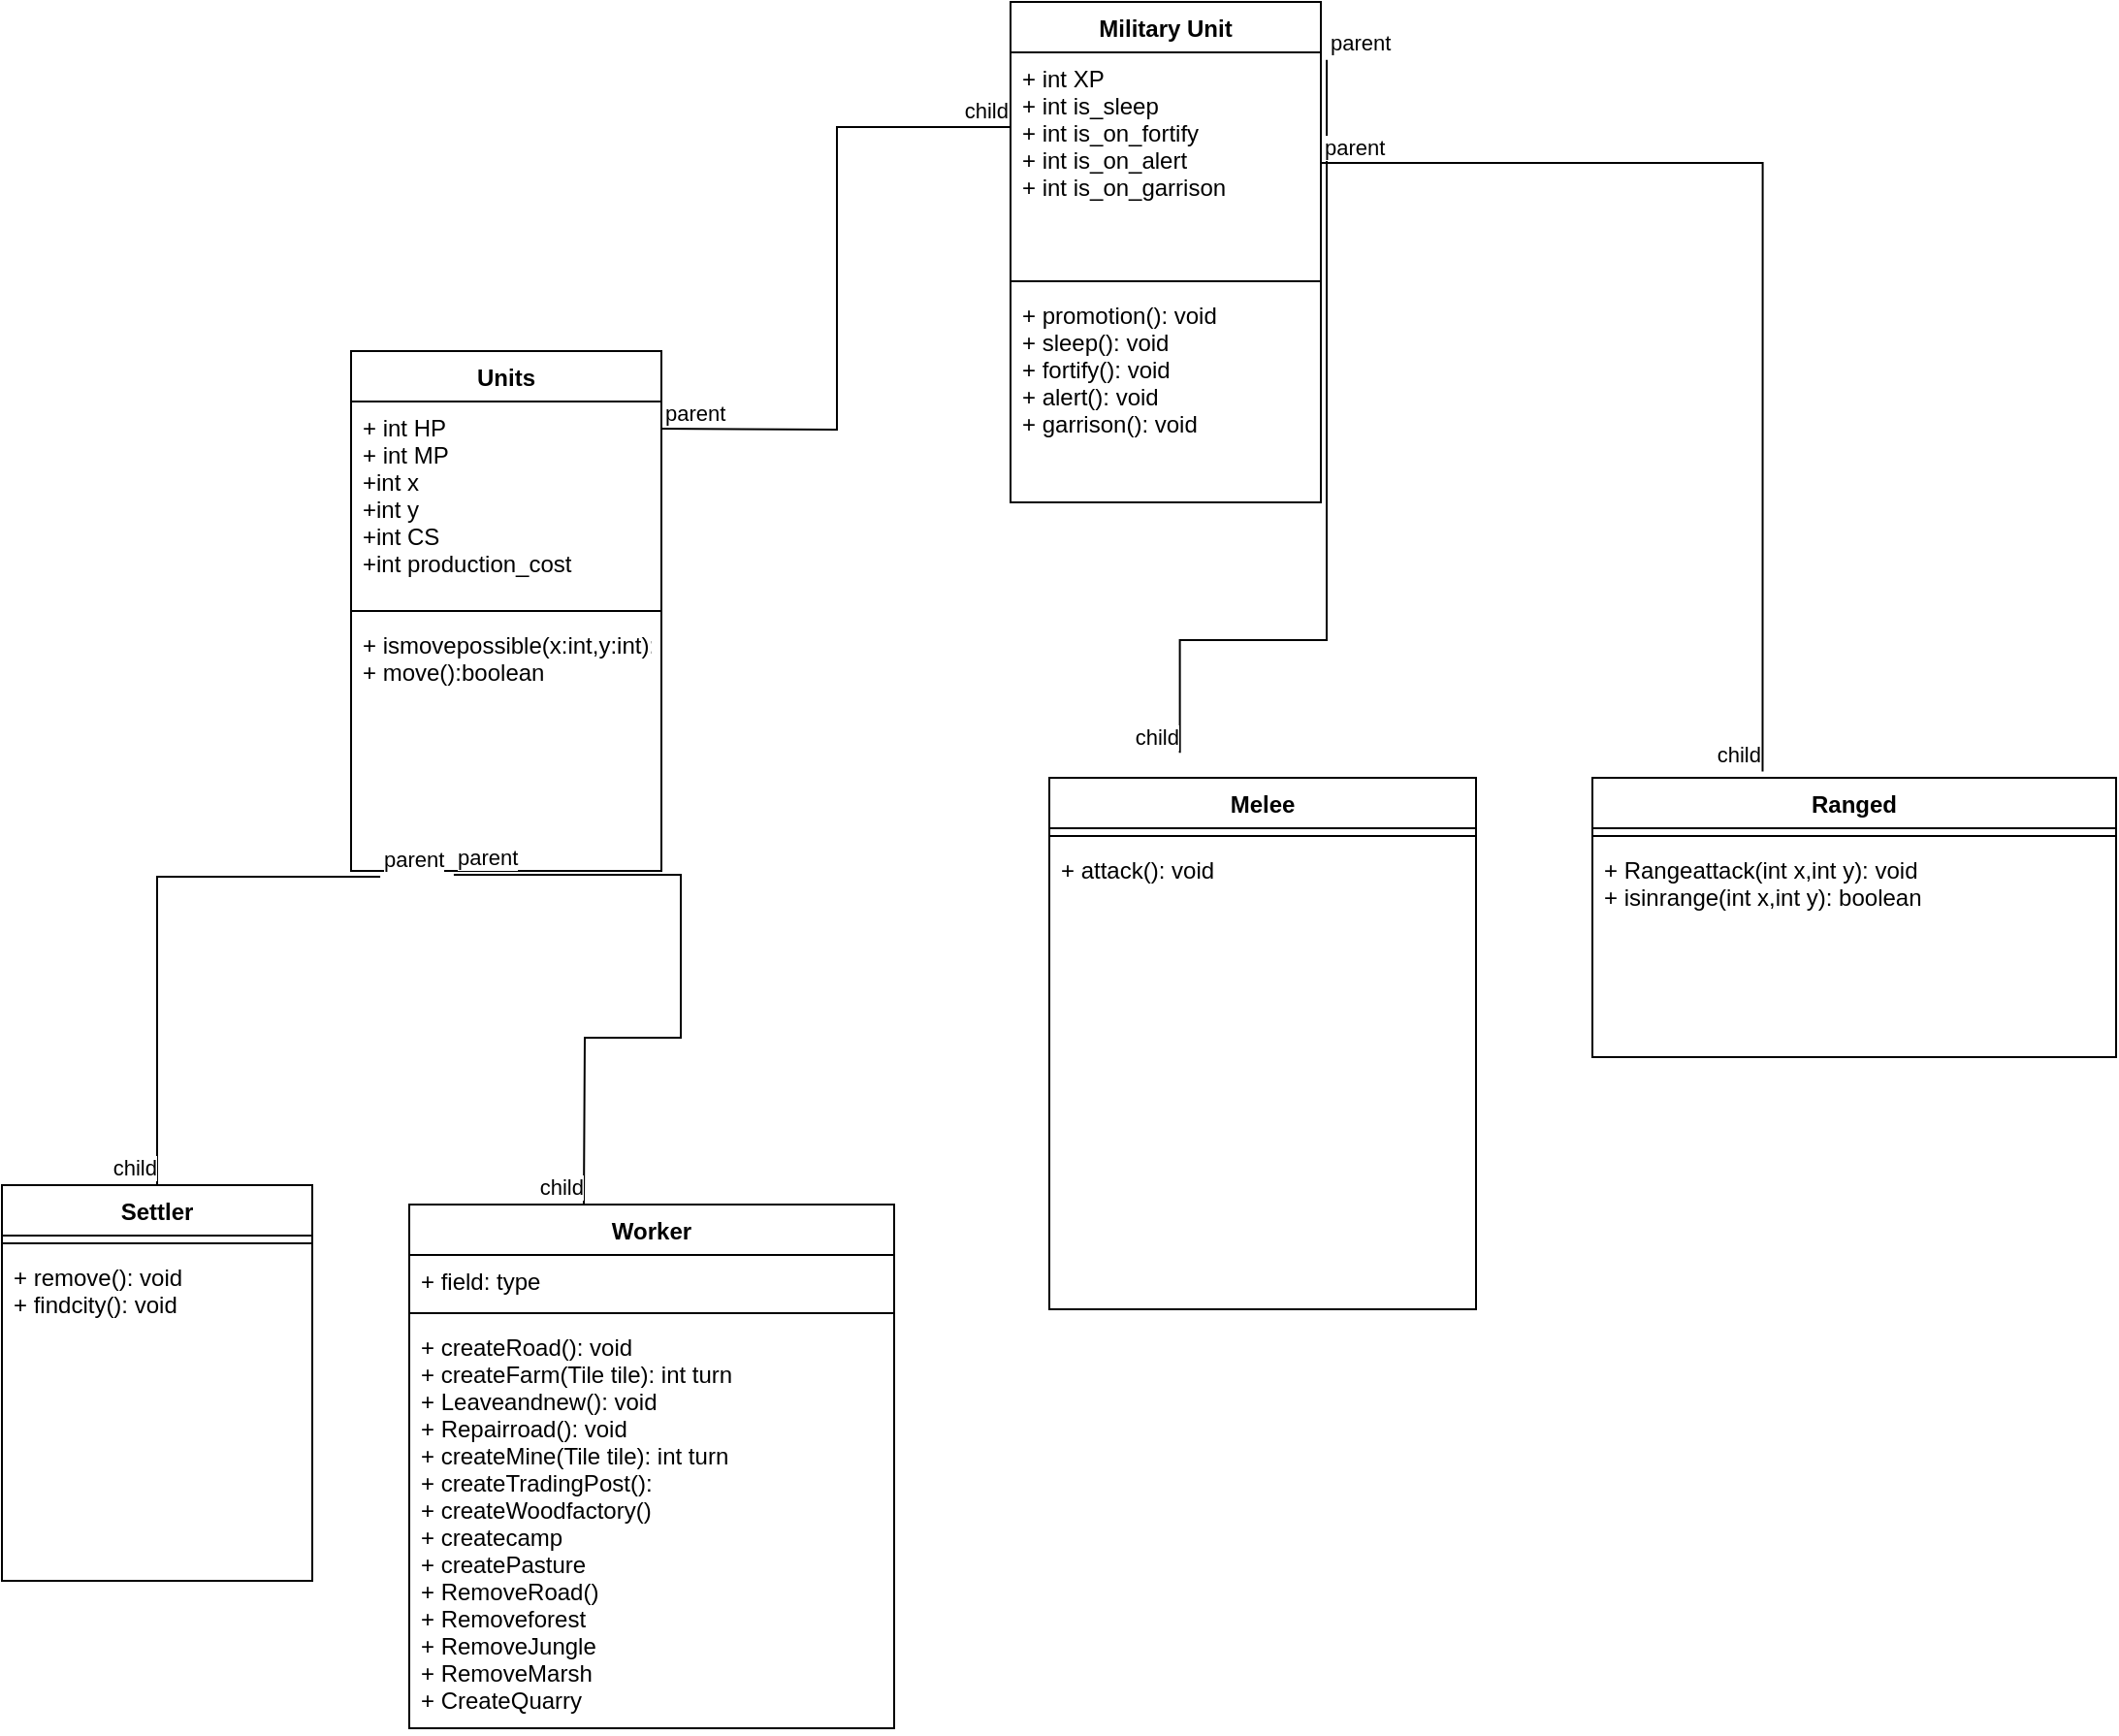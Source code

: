 <mxfile version="17.4.5" type="device"><diagram id="_1to6nJNETBNh7lWD2HR" name="Page-1"><mxGraphModel dx="1718" dy="482" grid="1" gridSize="10" guides="1" tooltips="1" connect="1" arrows="1" fold="1" page="1" pageScale="1" pageWidth="850" pageHeight="1100" math="0" shadow="0"><root><mxCell id="0"/><mxCell id="1" parent="0"/><mxCell id="EFhPjUxxDnYkq_6Yxp9n-1" value="Units" style="swimlane;fontStyle=1;align=center;verticalAlign=top;childLayout=stackLayout;horizontal=1;startSize=26;horizontalStack=0;resizeParent=1;resizeParentMax=0;resizeLast=0;collapsible=1;marginBottom=0;" vertex="1" parent="1"><mxGeometry x="140" y="380" width="160" height="268" as="geometry"><mxRectangle x="140" y="380" width="60" height="26" as="alternateBounds"/></mxGeometry></mxCell><mxCell id="EFhPjUxxDnYkq_6Yxp9n-2" value="+ int HP&#10;+ int MP&#10;+int x&#10;+int y&#10;+int CS&#10;+int production_cost" style="text;strokeColor=none;fillColor=none;align=left;verticalAlign=top;spacingLeft=4;spacingRight=4;overflow=hidden;rotatable=0;points=[[0,0.5],[1,0.5]];portConstraint=eastwest;" vertex="1" parent="EFhPjUxxDnYkq_6Yxp9n-1"><mxGeometry y="26" width="160" height="104" as="geometry"/></mxCell><mxCell id="EFhPjUxxDnYkq_6Yxp9n-3" value="" style="line;strokeWidth=1;fillColor=none;align=left;verticalAlign=middle;spacingTop=-1;spacingLeft=3;spacingRight=3;rotatable=0;labelPosition=right;points=[];portConstraint=eastwest;" vertex="1" parent="EFhPjUxxDnYkq_6Yxp9n-1"><mxGeometry y="130" width="160" height="8" as="geometry"/></mxCell><mxCell id="EFhPjUxxDnYkq_6Yxp9n-4" value="+ ismovepossible(x:int,y:int):boolean&#10;+ move():boolean" style="text;strokeColor=none;fillColor=none;align=left;verticalAlign=top;spacingLeft=4;spacingRight=4;overflow=hidden;rotatable=0;points=[[0,0.5],[1,0.5]];portConstraint=eastwest;" vertex="1" parent="EFhPjUxxDnYkq_6Yxp9n-1"><mxGeometry y="138" width="160" height="130" as="geometry"/></mxCell><mxCell id="EFhPjUxxDnYkq_6Yxp9n-5" value="Military Unit" style="swimlane;fontStyle=1;align=center;verticalAlign=top;childLayout=stackLayout;horizontal=1;startSize=26;horizontalStack=0;resizeParent=1;resizeParentMax=0;resizeLast=0;collapsible=1;marginBottom=0;" vertex="1" parent="1"><mxGeometry x="480" y="200" width="160" height="258" as="geometry"/></mxCell><mxCell id="EFhPjUxxDnYkq_6Yxp9n-6" value="+ int XP&#10;+ int is_sleep&#10;+ int is_on_fortify&#10;+ int is_on_alert&#10;+ int is_on_garrison" style="text;strokeColor=none;fillColor=none;align=left;verticalAlign=top;spacingLeft=4;spacingRight=4;overflow=hidden;rotatable=0;points=[[0,0.5],[1,0.5]];portConstraint=eastwest;" vertex="1" parent="EFhPjUxxDnYkq_6Yxp9n-5"><mxGeometry y="26" width="160" height="114" as="geometry"/></mxCell><mxCell id="EFhPjUxxDnYkq_6Yxp9n-7" value="" style="line;strokeWidth=1;fillColor=none;align=left;verticalAlign=middle;spacingTop=-1;spacingLeft=3;spacingRight=3;rotatable=0;labelPosition=right;points=[];portConstraint=eastwest;" vertex="1" parent="EFhPjUxxDnYkq_6Yxp9n-5"><mxGeometry y="140" width="160" height="8" as="geometry"/></mxCell><mxCell id="EFhPjUxxDnYkq_6Yxp9n-8" value="+ promotion(): void&#10;+ sleep(): void&#10;+ fortify(): void&#10;+ alert(): void&#10;+ garrison(): void" style="text;strokeColor=none;fillColor=none;align=left;verticalAlign=top;spacingLeft=4;spacingRight=4;overflow=hidden;rotatable=0;points=[[0,0.5],[1,0.5]];portConstraint=eastwest;" vertex="1" parent="EFhPjUxxDnYkq_6Yxp9n-5"><mxGeometry y="148" width="160" height="110" as="geometry"/></mxCell><mxCell id="EFhPjUxxDnYkq_6Yxp9n-9" value="" style="endArrow=none;html=1;edgeStyle=orthogonalEdgeStyle;rounded=0;entryX=0;entryY=0.25;entryDx=0;entryDy=0;" edge="1" parent="1" target="EFhPjUxxDnYkq_6Yxp9n-5"><mxGeometry relative="1" as="geometry"><mxPoint x="300" y="420" as="sourcePoint"/><mxPoint x="460" y="420" as="targetPoint"/></mxGeometry></mxCell><mxCell id="EFhPjUxxDnYkq_6Yxp9n-10" value="parent" style="edgeLabel;resizable=0;html=1;align=left;verticalAlign=bottom;" connectable="0" vertex="1" parent="EFhPjUxxDnYkq_6Yxp9n-9"><mxGeometry x="-1" relative="1" as="geometry"/></mxCell><mxCell id="EFhPjUxxDnYkq_6Yxp9n-11" value="child" style="edgeLabel;resizable=0;html=1;align=right;verticalAlign=bottom;" connectable="0" vertex="1" parent="EFhPjUxxDnYkq_6Yxp9n-9"><mxGeometry x="1" relative="1" as="geometry"/></mxCell><mxCell id="EFhPjUxxDnYkq_6Yxp9n-12" value="Melee" style="swimlane;fontStyle=1;align=center;verticalAlign=top;childLayout=stackLayout;horizontal=1;startSize=26;horizontalStack=0;resizeParent=1;resizeParentMax=0;resizeLast=0;collapsible=1;marginBottom=0;" vertex="1" parent="1"><mxGeometry x="500" y="600" width="220" height="274" as="geometry"/></mxCell><mxCell id="EFhPjUxxDnYkq_6Yxp9n-14" value="" style="line;strokeWidth=1;fillColor=none;align=left;verticalAlign=middle;spacingTop=-1;spacingLeft=3;spacingRight=3;rotatable=0;labelPosition=right;points=[];portConstraint=eastwest;" vertex="1" parent="EFhPjUxxDnYkq_6Yxp9n-12"><mxGeometry y="26" width="220" height="8" as="geometry"/></mxCell><mxCell id="EFhPjUxxDnYkq_6Yxp9n-15" value="+ attack(): void" style="text;strokeColor=none;fillColor=none;align=left;verticalAlign=top;spacingLeft=4;spacingRight=4;overflow=hidden;rotatable=0;points=[[0,0.5],[1,0.5]];portConstraint=eastwest;" vertex="1" parent="EFhPjUxxDnYkq_6Yxp9n-12"><mxGeometry y="34" width="220" height="240" as="geometry"/></mxCell><mxCell id="EFhPjUxxDnYkq_6Yxp9n-16" value="" style="endArrow=none;html=1;edgeStyle=orthogonalEdgeStyle;rounded=0;entryX=0.306;entryY=-0.047;entryDx=0;entryDy=0;entryPerimeter=0;exitX=1.019;exitY=0.116;exitDx=0;exitDy=0;exitPerimeter=0;" edge="1" parent="1" source="EFhPjUxxDnYkq_6Yxp9n-5" target="EFhPjUxxDnYkq_6Yxp9n-12"><mxGeometry relative="1" as="geometry"><mxPoint x="340" y="540" as="sourcePoint"/><mxPoint x="500" y="540" as="targetPoint"/></mxGeometry></mxCell><mxCell id="EFhPjUxxDnYkq_6Yxp9n-17" value="parent" style="edgeLabel;resizable=0;html=1;align=left;verticalAlign=bottom;" connectable="0" vertex="1" parent="EFhPjUxxDnYkq_6Yxp9n-16"><mxGeometry x="-1" relative="1" as="geometry"/></mxCell><mxCell id="EFhPjUxxDnYkq_6Yxp9n-18" value="child" style="edgeLabel;resizable=0;html=1;align=right;verticalAlign=bottom;" connectable="0" vertex="1" parent="EFhPjUxxDnYkq_6Yxp9n-16"><mxGeometry x="1" relative="1" as="geometry"/></mxCell><mxCell id="EFhPjUxxDnYkq_6Yxp9n-19" value="Ranged" style="swimlane;fontStyle=1;align=center;verticalAlign=top;childLayout=stackLayout;horizontal=1;startSize=26;horizontalStack=0;resizeParent=1;resizeParentMax=0;resizeLast=0;collapsible=1;marginBottom=0;" vertex="1" parent="1"><mxGeometry x="780" y="600" width="270" height="144" as="geometry"/></mxCell><mxCell id="EFhPjUxxDnYkq_6Yxp9n-21" value="" style="line;strokeWidth=1;fillColor=none;align=left;verticalAlign=middle;spacingTop=-1;spacingLeft=3;spacingRight=3;rotatable=0;labelPosition=right;points=[];portConstraint=eastwest;" vertex="1" parent="EFhPjUxxDnYkq_6Yxp9n-19"><mxGeometry y="26" width="270" height="8" as="geometry"/></mxCell><mxCell id="EFhPjUxxDnYkq_6Yxp9n-22" value="+ Rangeattack(int x,int y): void&#10;+ isinrange(int x,int y): boolean" style="text;strokeColor=none;fillColor=none;align=left;verticalAlign=top;spacingLeft=4;spacingRight=4;overflow=hidden;rotatable=0;points=[[0,0.5],[1,0.5]];portConstraint=eastwest;" vertex="1" parent="EFhPjUxxDnYkq_6Yxp9n-19"><mxGeometry y="34" width="270" height="110" as="geometry"/></mxCell><mxCell id="EFhPjUxxDnYkq_6Yxp9n-23" value="" style="endArrow=none;html=1;edgeStyle=orthogonalEdgeStyle;rounded=0;entryX=0.325;entryY=-0.023;entryDx=0;entryDy=0;entryPerimeter=0;exitX=1;exitY=0.5;exitDx=0;exitDy=0;" edge="1" parent="1" source="EFhPjUxxDnYkq_6Yxp9n-6" target="EFhPjUxxDnYkq_6Yxp9n-19"><mxGeometry relative="1" as="geometry"><mxPoint x="680" y="490" as="sourcePoint"/><mxPoint x="840" y="490" as="targetPoint"/></mxGeometry></mxCell><mxCell id="EFhPjUxxDnYkq_6Yxp9n-24" value="parent" style="edgeLabel;resizable=0;html=1;align=left;verticalAlign=bottom;" connectable="0" vertex="1" parent="EFhPjUxxDnYkq_6Yxp9n-23"><mxGeometry x="-1" relative="1" as="geometry"/></mxCell><mxCell id="EFhPjUxxDnYkq_6Yxp9n-25" value="child" style="edgeLabel;resizable=0;html=1;align=right;verticalAlign=bottom;" connectable="0" vertex="1" parent="EFhPjUxxDnYkq_6Yxp9n-23"><mxGeometry x="1" relative="1" as="geometry"/></mxCell><mxCell id="EFhPjUxxDnYkq_6Yxp9n-26" value="" style="endArrow=none;html=1;edgeStyle=orthogonalEdgeStyle;rounded=0;exitX=0.331;exitY=1.015;exitDx=0;exitDy=0;exitPerimeter=0;" edge="1" parent="1" source="EFhPjUxxDnYkq_6Yxp9n-4"><mxGeometry relative="1" as="geometry"><mxPoint x="120" y="770" as="sourcePoint"/><mxPoint x="260" y="820" as="targetPoint"/></mxGeometry></mxCell><mxCell id="EFhPjUxxDnYkq_6Yxp9n-27" value="parent" style="edgeLabel;resizable=0;html=1;align=left;verticalAlign=bottom;" connectable="0" vertex="1" parent="EFhPjUxxDnYkq_6Yxp9n-26"><mxGeometry x="-1" relative="1" as="geometry"/></mxCell><mxCell id="EFhPjUxxDnYkq_6Yxp9n-28" value="child" style="edgeLabel;resizable=0;html=1;align=right;verticalAlign=bottom;" connectable="0" vertex="1" parent="EFhPjUxxDnYkq_6Yxp9n-26"><mxGeometry x="1" relative="1" as="geometry"/></mxCell><mxCell id="EFhPjUxxDnYkq_6Yxp9n-33" value="" style="endArrow=none;html=1;edgeStyle=orthogonalEdgeStyle;rounded=0;exitX=0.094;exitY=1.023;exitDx=0;exitDy=0;exitPerimeter=0;" edge="1" parent="1" source="EFhPjUxxDnYkq_6Yxp9n-4" target="EFhPjUxxDnYkq_6Yxp9n-36"><mxGeometry relative="1" as="geometry"><mxPoint x="50" y="740" as="sourcePoint"/><mxPoint x="40" y="890" as="targetPoint"/></mxGeometry></mxCell><mxCell id="EFhPjUxxDnYkq_6Yxp9n-34" value="parent" style="edgeLabel;resizable=0;html=1;align=left;verticalAlign=bottom;" connectable="0" vertex="1" parent="EFhPjUxxDnYkq_6Yxp9n-33"><mxGeometry x="-1" relative="1" as="geometry"/></mxCell><mxCell id="EFhPjUxxDnYkq_6Yxp9n-35" value="child" style="edgeLabel;resizable=0;html=1;align=right;verticalAlign=bottom;" connectable="0" vertex="1" parent="EFhPjUxxDnYkq_6Yxp9n-33"><mxGeometry x="1" relative="1" as="geometry"/></mxCell><mxCell id="EFhPjUxxDnYkq_6Yxp9n-36" value="Settler" style="swimlane;fontStyle=1;align=center;verticalAlign=top;childLayout=stackLayout;horizontal=1;startSize=26;horizontalStack=0;resizeParent=1;resizeParentMax=0;resizeLast=0;collapsible=1;marginBottom=0;" vertex="1" parent="1"><mxGeometry x="-40" y="810" width="160" height="204" as="geometry"/></mxCell><mxCell id="EFhPjUxxDnYkq_6Yxp9n-38" value="" style="line;strokeWidth=1;fillColor=none;align=left;verticalAlign=middle;spacingTop=-1;spacingLeft=3;spacingRight=3;rotatable=0;labelPosition=right;points=[];portConstraint=eastwest;" vertex="1" parent="EFhPjUxxDnYkq_6Yxp9n-36"><mxGeometry y="26" width="160" height="8" as="geometry"/></mxCell><mxCell id="EFhPjUxxDnYkq_6Yxp9n-39" value="+ remove(): void&#10;+ findcity(): void" style="text;strokeColor=none;fillColor=none;align=left;verticalAlign=top;spacingLeft=4;spacingRight=4;overflow=hidden;rotatable=0;points=[[0,0.5],[1,0.5]];portConstraint=eastwest;" vertex="1" parent="EFhPjUxxDnYkq_6Yxp9n-36"><mxGeometry y="34" width="160" height="170" as="geometry"/></mxCell><mxCell id="EFhPjUxxDnYkq_6Yxp9n-41" value="Worker" style="swimlane;fontStyle=1;align=center;verticalAlign=top;childLayout=stackLayout;horizontal=1;startSize=26;horizontalStack=0;resizeParent=1;resizeParentMax=0;resizeLast=0;collapsible=1;marginBottom=0;" vertex="1" parent="1"><mxGeometry x="170" y="820" width="250" height="270" as="geometry"/></mxCell><mxCell id="EFhPjUxxDnYkq_6Yxp9n-42" value="+ field: type" style="text;strokeColor=none;fillColor=none;align=left;verticalAlign=top;spacingLeft=4;spacingRight=4;overflow=hidden;rotatable=0;points=[[0,0.5],[1,0.5]];portConstraint=eastwest;" vertex="1" parent="EFhPjUxxDnYkq_6Yxp9n-41"><mxGeometry y="26" width="250" height="26" as="geometry"/></mxCell><mxCell id="EFhPjUxxDnYkq_6Yxp9n-43" value="" style="line;strokeWidth=1;fillColor=none;align=left;verticalAlign=middle;spacingTop=-1;spacingLeft=3;spacingRight=3;rotatable=0;labelPosition=right;points=[];portConstraint=eastwest;" vertex="1" parent="EFhPjUxxDnYkq_6Yxp9n-41"><mxGeometry y="52" width="250" height="8" as="geometry"/></mxCell><mxCell id="EFhPjUxxDnYkq_6Yxp9n-44" value="+ createRoad(): void&#10;+ createFarm(Tile tile): int turn&#10;+ Leaveandnew(): void&#10;+ Repairroad(): void&#10;+ createMine(Tile tile): int turn&#10;+ createTradingPost():&#10;+ createWoodfactory()&#10;+ createcamp&#10;+ createPasture&#10;+ RemoveRoad()&#10;+ Removeforest&#10;+ RemoveJungle&#10;+ RemoveMarsh&#10;+ CreateQuarry" style="text;strokeColor=none;fillColor=none;align=left;verticalAlign=top;spacingLeft=4;spacingRight=4;overflow=hidden;rotatable=0;points=[[0,0.5],[1,0.5]];portConstraint=eastwest;" vertex="1" parent="EFhPjUxxDnYkq_6Yxp9n-41"><mxGeometry y="60" width="250" height="210" as="geometry"/></mxCell></root></mxGraphModel></diagram></mxfile>